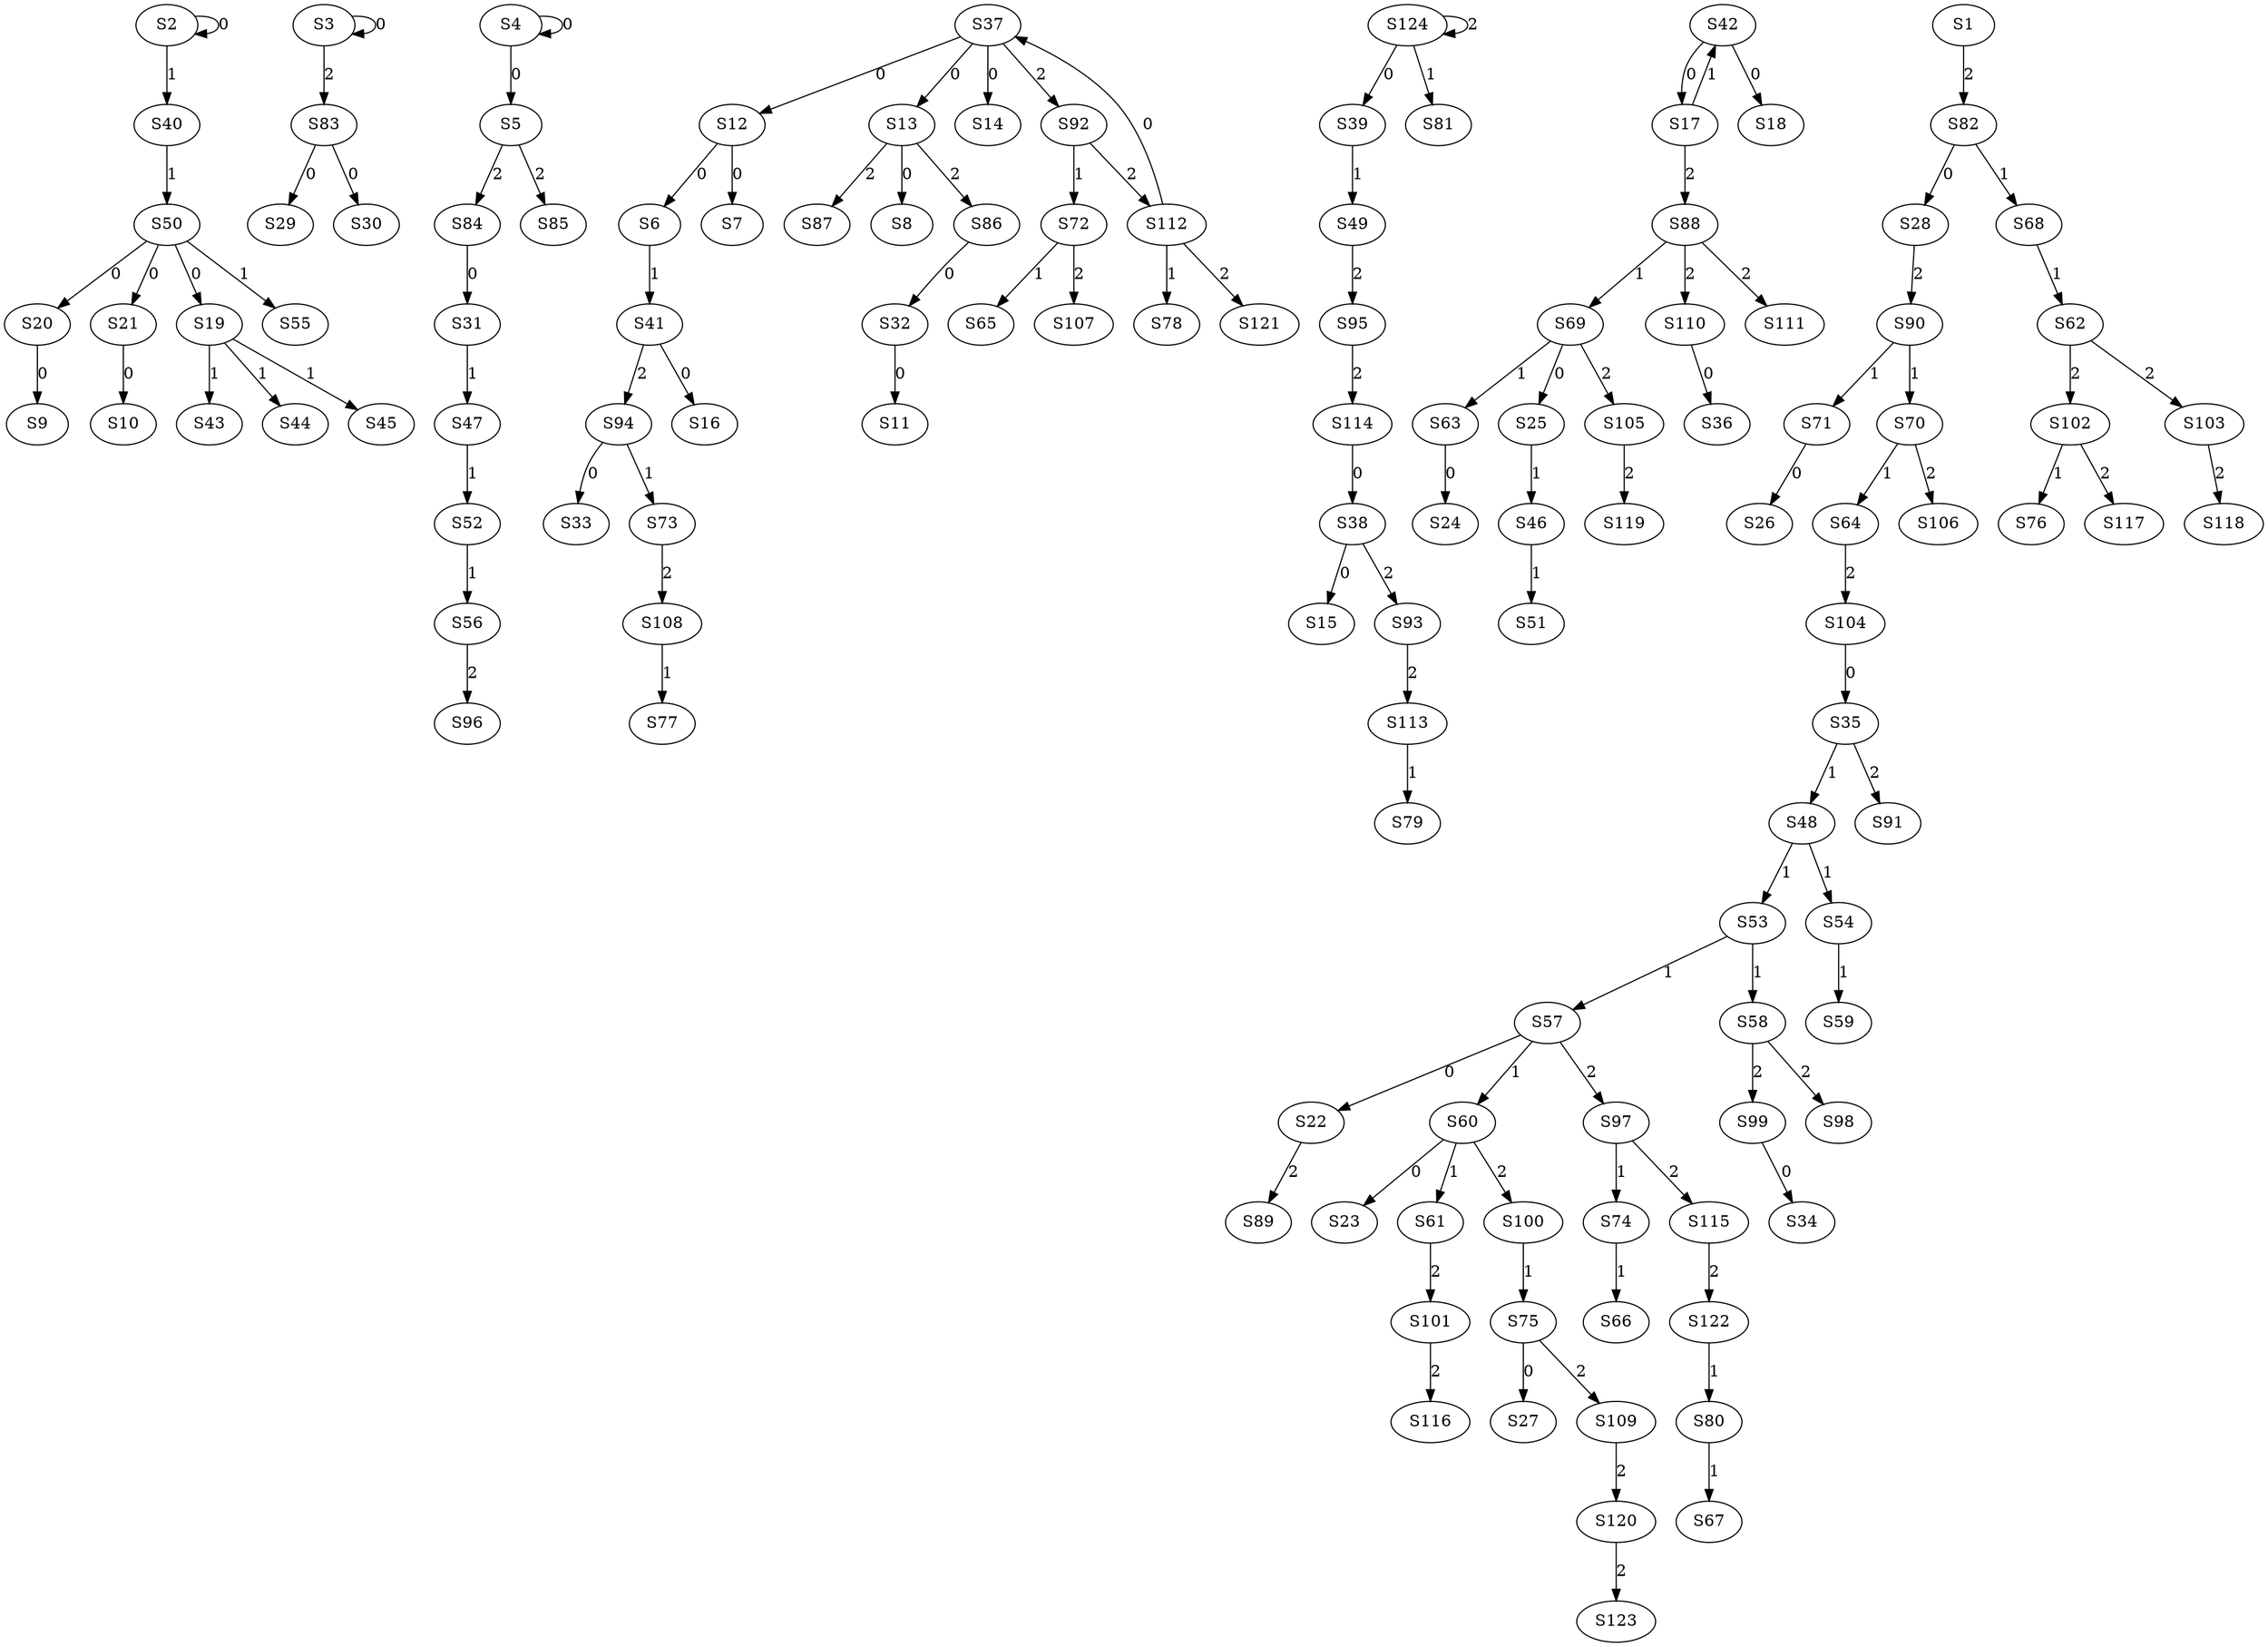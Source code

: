 strict digraph {
	S2 -> S2 [ label = 0 ];
	S3 -> S3 [ label = 0 ];
	S4 -> S4 [ label = 0 ];
	S4 -> S5 [ label = 0 ];
	S12 -> S6 [ label = 0 ];
	S12 -> S7 [ label = 0 ];
	S13 -> S8 [ label = 0 ];
	S20 -> S9 [ label = 0 ];
	S21 -> S10 [ label = 0 ];
	S32 -> S11 [ label = 0 ];
	S37 -> S12 [ label = 0 ];
	S37 -> S13 [ label = 0 ];
	S37 -> S14 [ label = 0 ];
	S38 -> S15 [ label = 0 ];
	S41 -> S16 [ label = 0 ];
	S42 -> S17 [ label = 0 ];
	S42 -> S18 [ label = 0 ];
	S50 -> S19 [ label = 0 ];
	S50 -> S20 [ label = 0 ];
	S50 -> S21 [ label = 0 ];
	S57 -> S22 [ label = 0 ];
	S60 -> S23 [ label = 0 ];
	S63 -> S24 [ label = 0 ];
	S69 -> S25 [ label = 0 ];
	S71 -> S26 [ label = 0 ];
	S75 -> S27 [ label = 0 ];
	S82 -> S28 [ label = 0 ];
	S83 -> S29 [ label = 0 ];
	S83 -> S30 [ label = 0 ];
	S84 -> S31 [ label = 0 ];
	S86 -> S32 [ label = 0 ];
	S94 -> S33 [ label = 0 ];
	S99 -> S34 [ label = 0 ];
	S104 -> S35 [ label = 0 ];
	S110 -> S36 [ label = 0 ];
	S112 -> S37 [ label = 0 ];
	S114 -> S38 [ label = 0 ];
	S124 -> S39 [ label = 0 ];
	S2 -> S40 [ label = 1 ];
	S6 -> S41 [ label = 1 ];
	S17 -> S42 [ label = 1 ];
	S19 -> S43 [ label = 1 ];
	S19 -> S44 [ label = 1 ];
	S19 -> S45 [ label = 1 ];
	S25 -> S46 [ label = 1 ];
	S31 -> S47 [ label = 1 ];
	S35 -> S48 [ label = 1 ];
	S39 -> S49 [ label = 1 ];
	S40 -> S50 [ label = 1 ];
	S46 -> S51 [ label = 1 ];
	S47 -> S52 [ label = 1 ];
	S48 -> S53 [ label = 1 ];
	S48 -> S54 [ label = 1 ];
	S50 -> S55 [ label = 1 ];
	S52 -> S56 [ label = 1 ];
	S53 -> S57 [ label = 1 ];
	S53 -> S58 [ label = 1 ];
	S54 -> S59 [ label = 1 ];
	S57 -> S60 [ label = 1 ];
	S60 -> S61 [ label = 1 ];
	S68 -> S62 [ label = 1 ];
	S69 -> S63 [ label = 1 ];
	S70 -> S64 [ label = 1 ];
	S72 -> S65 [ label = 1 ];
	S74 -> S66 [ label = 1 ];
	S80 -> S67 [ label = 1 ];
	S82 -> S68 [ label = 1 ];
	S88 -> S69 [ label = 1 ];
	S90 -> S70 [ label = 1 ];
	S90 -> S71 [ label = 1 ];
	S92 -> S72 [ label = 1 ];
	S94 -> S73 [ label = 1 ];
	S97 -> S74 [ label = 1 ];
	S100 -> S75 [ label = 1 ];
	S102 -> S76 [ label = 1 ];
	S108 -> S77 [ label = 1 ];
	S112 -> S78 [ label = 1 ];
	S113 -> S79 [ label = 1 ];
	S122 -> S80 [ label = 1 ];
	S124 -> S81 [ label = 1 ];
	S1 -> S82 [ label = 2 ];
	S3 -> S83 [ label = 2 ];
	S5 -> S84 [ label = 2 ];
	S5 -> S85 [ label = 2 ];
	S13 -> S86 [ label = 2 ];
	S13 -> S87 [ label = 2 ];
	S17 -> S88 [ label = 2 ];
	S22 -> S89 [ label = 2 ];
	S28 -> S90 [ label = 2 ];
	S35 -> S91 [ label = 2 ];
	S37 -> S92 [ label = 2 ];
	S38 -> S93 [ label = 2 ];
	S41 -> S94 [ label = 2 ];
	S49 -> S95 [ label = 2 ];
	S56 -> S96 [ label = 2 ];
	S57 -> S97 [ label = 2 ];
	S58 -> S98 [ label = 2 ];
	S58 -> S99 [ label = 2 ];
	S60 -> S100 [ label = 2 ];
	S61 -> S101 [ label = 2 ];
	S62 -> S102 [ label = 2 ];
	S62 -> S103 [ label = 2 ];
	S64 -> S104 [ label = 2 ];
	S69 -> S105 [ label = 2 ];
	S70 -> S106 [ label = 2 ];
	S72 -> S107 [ label = 2 ];
	S73 -> S108 [ label = 2 ];
	S75 -> S109 [ label = 2 ];
	S88 -> S110 [ label = 2 ];
	S88 -> S111 [ label = 2 ];
	S92 -> S112 [ label = 2 ];
	S93 -> S113 [ label = 2 ];
	S95 -> S114 [ label = 2 ];
	S97 -> S115 [ label = 2 ];
	S101 -> S116 [ label = 2 ];
	S102 -> S117 [ label = 2 ];
	S103 -> S118 [ label = 2 ];
	S105 -> S119 [ label = 2 ];
	S109 -> S120 [ label = 2 ];
	S112 -> S121 [ label = 2 ];
	S115 -> S122 [ label = 2 ];
	S120 -> S123 [ label = 2 ];
	S124 -> S124 [ label = 2 ];
}